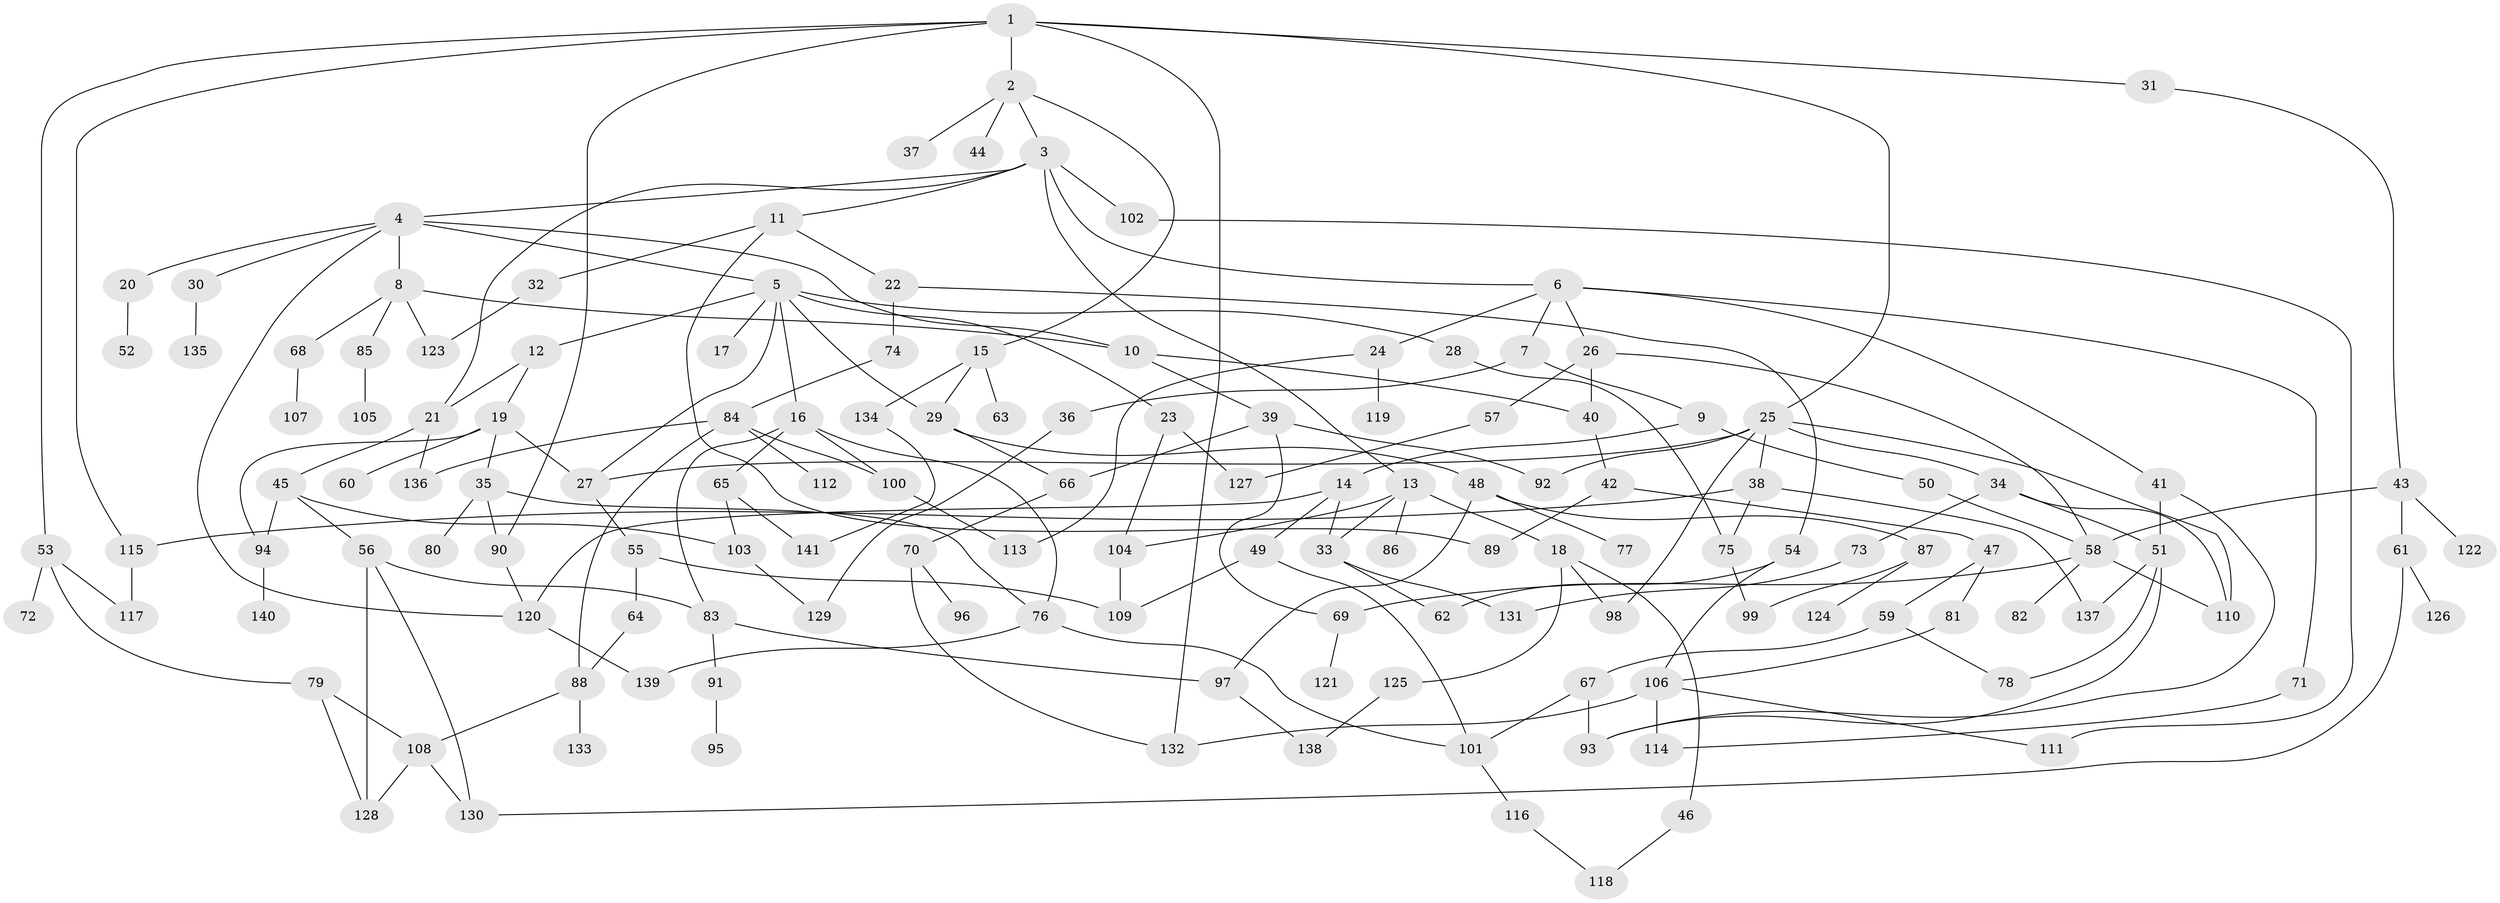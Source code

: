 // Generated by graph-tools (version 1.1) at 2025/01/03/09/25 03:01:02]
// undirected, 141 vertices, 201 edges
graph export_dot {
graph [start="1"]
  node [color=gray90,style=filled];
  1;
  2;
  3;
  4;
  5;
  6;
  7;
  8;
  9;
  10;
  11;
  12;
  13;
  14;
  15;
  16;
  17;
  18;
  19;
  20;
  21;
  22;
  23;
  24;
  25;
  26;
  27;
  28;
  29;
  30;
  31;
  32;
  33;
  34;
  35;
  36;
  37;
  38;
  39;
  40;
  41;
  42;
  43;
  44;
  45;
  46;
  47;
  48;
  49;
  50;
  51;
  52;
  53;
  54;
  55;
  56;
  57;
  58;
  59;
  60;
  61;
  62;
  63;
  64;
  65;
  66;
  67;
  68;
  69;
  70;
  71;
  72;
  73;
  74;
  75;
  76;
  77;
  78;
  79;
  80;
  81;
  82;
  83;
  84;
  85;
  86;
  87;
  88;
  89;
  90;
  91;
  92;
  93;
  94;
  95;
  96;
  97;
  98;
  99;
  100;
  101;
  102;
  103;
  104;
  105;
  106;
  107;
  108;
  109;
  110;
  111;
  112;
  113;
  114;
  115;
  116;
  117;
  118;
  119;
  120;
  121;
  122;
  123;
  124;
  125;
  126;
  127;
  128;
  129;
  130;
  131;
  132;
  133;
  134;
  135;
  136;
  137;
  138;
  139;
  140;
  141;
  1 -- 2;
  1 -- 25;
  1 -- 31;
  1 -- 53;
  1 -- 115;
  1 -- 132;
  1 -- 90;
  2 -- 3;
  2 -- 15;
  2 -- 37;
  2 -- 44;
  3 -- 4;
  3 -- 6;
  3 -- 11;
  3 -- 13;
  3 -- 102;
  3 -- 21;
  4 -- 5;
  4 -- 8;
  4 -- 10;
  4 -- 20;
  4 -- 30;
  4 -- 120;
  5 -- 12;
  5 -- 16;
  5 -- 17;
  5 -- 23;
  5 -- 28;
  5 -- 29;
  5 -- 27;
  6 -- 7;
  6 -- 24;
  6 -- 26;
  6 -- 41;
  6 -- 71;
  7 -- 9;
  7 -- 36;
  8 -- 68;
  8 -- 85;
  8 -- 123;
  8 -- 10;
  9 -- 14;
  9 -- 50;
  10 -- 39;
  10 -- 40;
  11 -- 22;
  11 -- 32;
  11 -- 89;
  12 -- 19;
  12 -- 21;
  13 -- 18;
  13 -- 86;
  13 -- 104;
  13 -- 33;
  14 -- 33;
  14 -- 49;
  14 -- 120;
  15 -- 29;
  15 -- 63;
  15 -- 134;
  16 -- 65;
  16 -- 83;
  16 -- 100;
  16 -- 76;
  18 -- 46;
  18 -- 125;
  18 -- 98;
  19 -- 27;
  19 -- 35;
  19 -- 60;
  19 -- 94;
  20 -- 52;
  21 -- 45;
  21 -- 136;
  22 -- 54;
  22 -- 74;
  23 -- 127;
  23 -- 104;
  24 -- 113;
  24 -- 119;
  25 -- 34;
  25 -- 38;
  25 -- 92;
  25 -- 98;
  25 -- 110;
  25 -- 27;
  26 -- 40;
  26 -- 57;
  26 -- 58;
  27 -- 55;
  28 -- 75;
  29 -- 48;
  29 -- 66;
  30 -- 135;
  31 -- 43;
  32 -- 123;
  33 -- 62;
  33 -- 131;
  34 -- 51;
  34 -- 73;
  34 -- 110;
  35 -- 76;
  35 -- 80;
  35 -- 90;
  36 -- 129;
  38 -- 75;
  38 -- 137;
  38 -- 115;
  39 -- 69;
  39 -- 92;
  39 -- 66;
  40 -- 42;
  41 -- 93;
  41 -- 51;
  42 -- 47;
  42 -- 89;
  43 -- 61;
  43 -- 122;
  43 -- 58;
  45 -- 56;
  45 -- 103;
  45 -- 94;
  46 -- 118;
  47 -- 59;
  47 -- 81;
  48 -- 77;
  48 -- 87;
  48 -- 97;
  49 -- 109;
  49 -- 101;
  50 -- 58;
  51 -- 78;
  51 -- 93;
  51 -- 137;
  53 -- 72;
  53 -- 79;
  53 -- 117;
  54 -- 62;
  54 -- 106;
  55 -- 64;
  55 -- 109;
  56 -- 130;
  56 -- 128;
  56 -- 83;
  57 -- 127;
  58 -- 82;
  58 -- 110;
  58 -- 69;
  59 -- 67;
  59 -- 78;
  61 -- 126;
  61 -- 130;
  64 -- 88;
  65 -- 103;
  65 -- 141;
  66 -- 70;
  67 -- 93;
  67 -- 101;
  68 -- 107;
  69 -- 121;
  70 -- 96;
  70 -- 132;
  71 -- 114;
  73 -- 131;
  74 -- 84;
  75 -- 99;
  76 -- 139;
  76 -- 101;
  79 -- 108;
  79 -- 128;
  81 -- 106;
  83 -- 91;
  83 -- 97;
  84 -- 100;
  84 -- 112;
  84 -- 88;
  84 -- 136;
  85 -- 105;
  87 -- 99;
  87 -- 124;
  88 -- 133;
  88 -- 108;
  90 -- 120;
  91 -- 95;
  94 -- 140;
  97 -- 138;
  100 -- 113;
  101 -- 116;
  102 -- 111;
  103 -- 129;
  104 -- 109;
  106 -- 114;
  106 -- 132;
  106 -- 111;
  108 -- 130;
  108 -- 128;
  115 -- 117;
  116 -- 118;
  120 -- 139;
  125 -- 138;
  134 -- 141;
}
